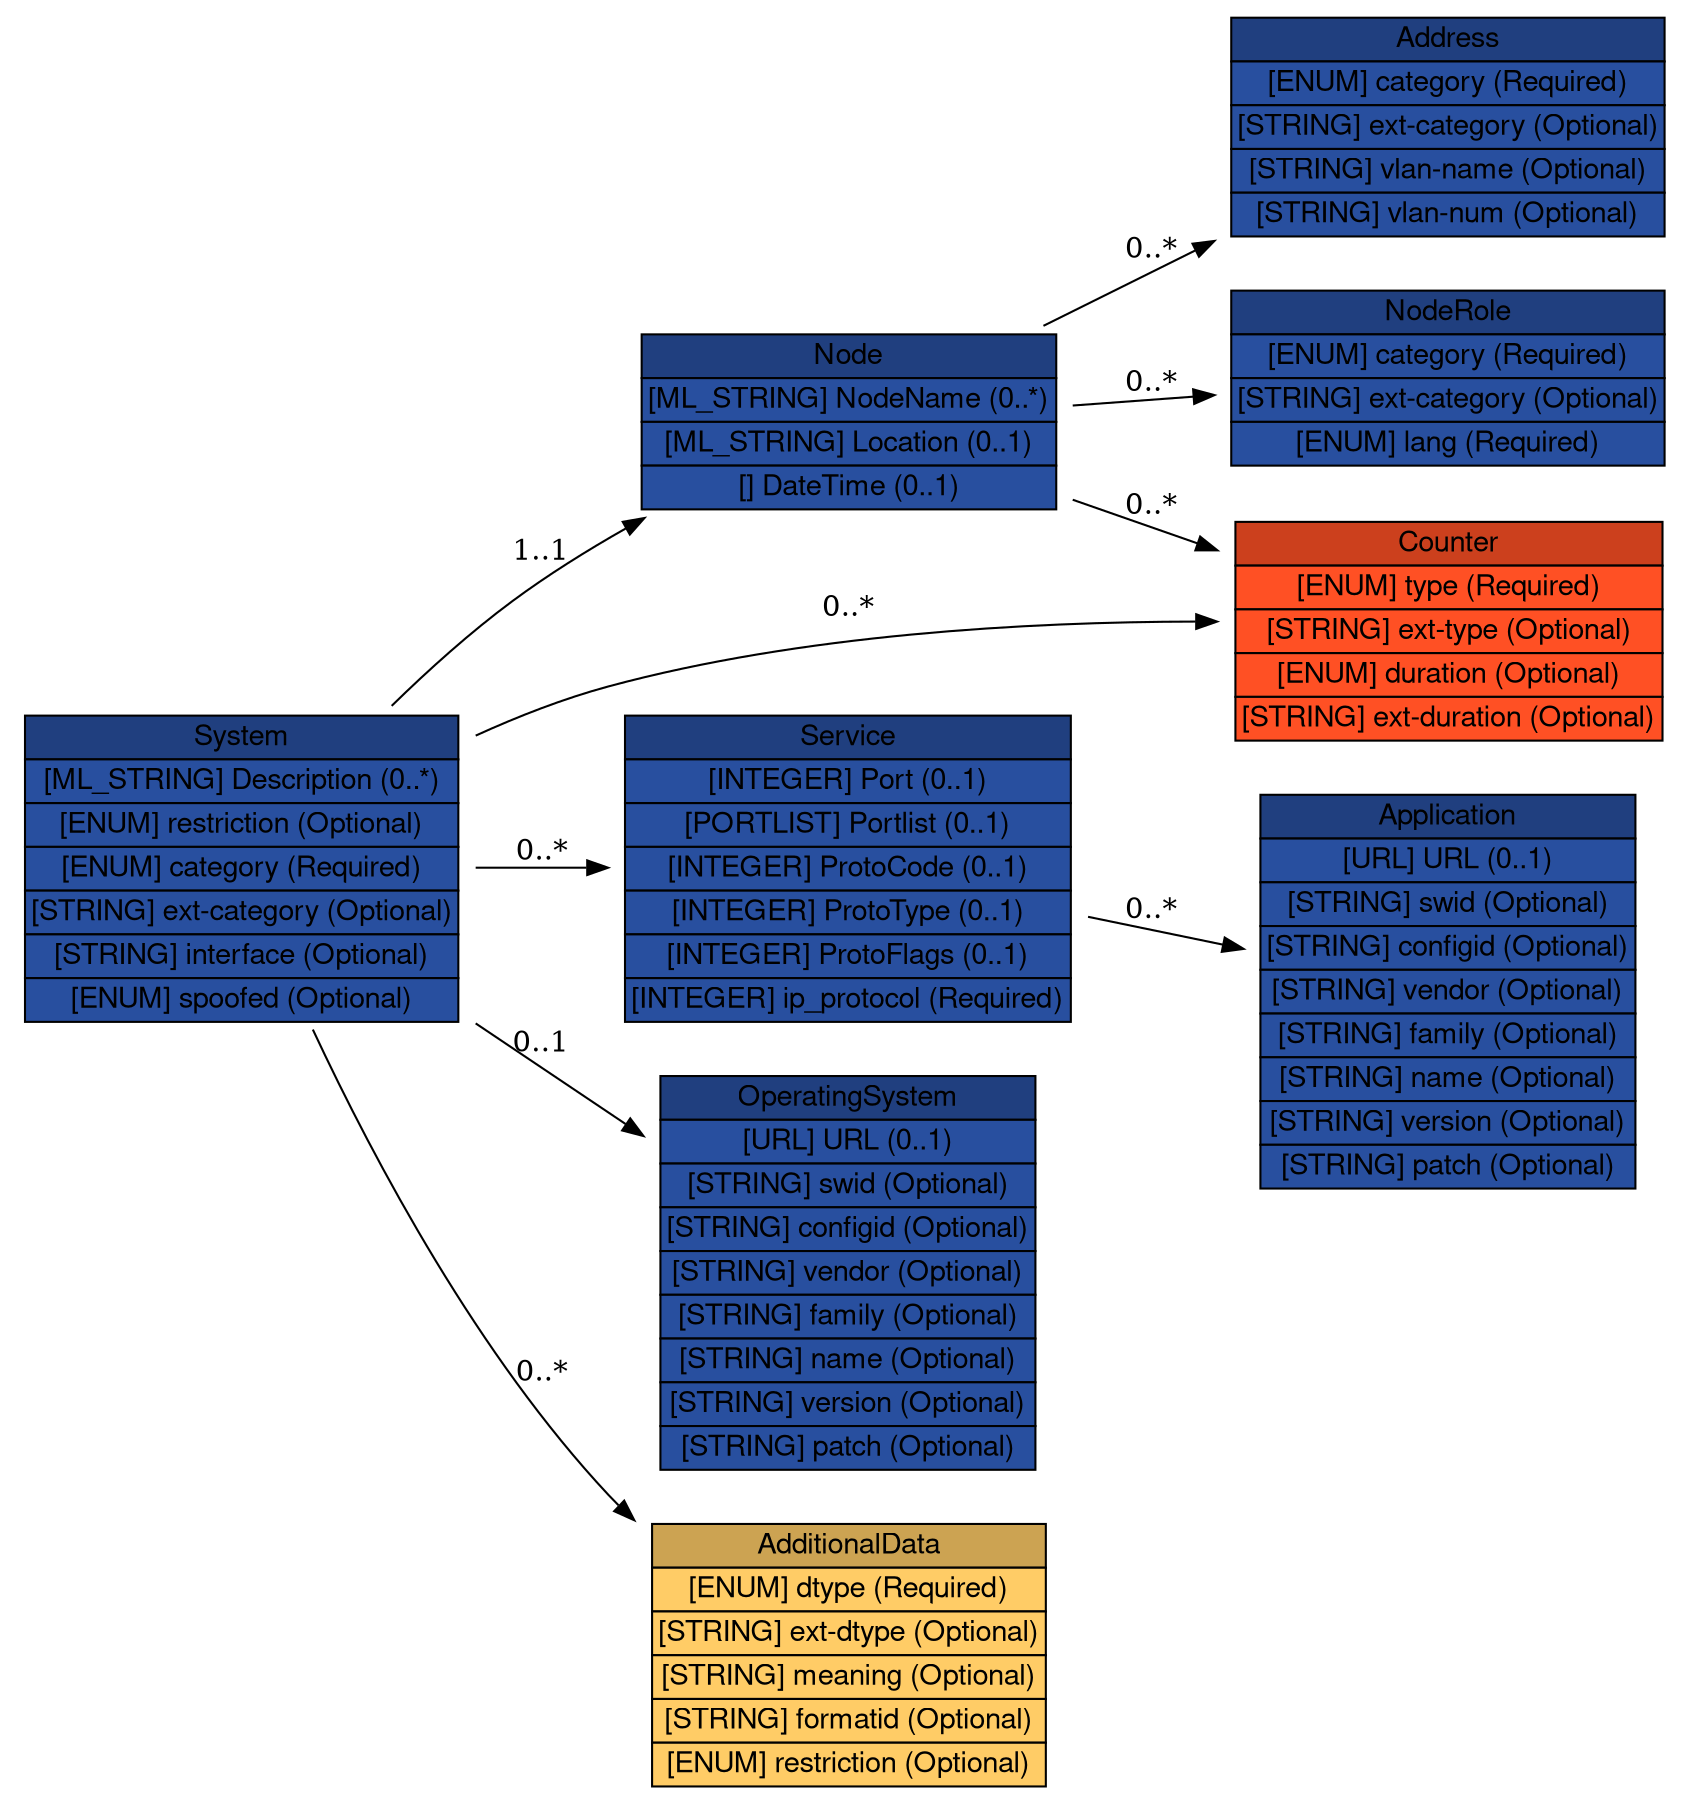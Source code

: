 digraph System {
	graph [bb="0,0,790,857.5",
		rankdir=LR
	];
	node [label="\N"];
	System	 [height=2.1528,
		label=<<table BORDER="0" CELLBORDER="1" CELLSPACING="0"> <tr> <td BGCOLOR="#203f7f" HREF="#" TITLE="The System class describes a system or network involved in an event. The systems or networks represented by this class are categorized according to the role they played in the incident through the category attribute. The value of this category attribute dictates the semantics of the aggregated classes in the System class. If the category attribute has a value of &quot;source&quot;, then the aggregated classes denote the machine and service from which the activity is originating. With a category attribute value of &quot;target&quot; or &quot;intermediary&quot;, then the machine or service is the one targeted in the activity. A value of &quot;sensor&quot; dictates that this System was part of an instrumentation to monitor the network. "><FONT FACE="Nimbus Sans L">System</FONT></td> </tr>" %<tr><td BGCOLOR="#284f9f"  HREF="#" TITLE="A free-form text description of the System."><FONT FACE="Nimbus Sans L">[ML_STRING] Description (0..*)</FONT></td></tr>%<tr><td BGCOLOR="#284f9f"  HREF="#" TITLE="This attribute is defined in Section 3.2."><FONT FACE="Nimbus Sans L">[ENUM] restriction (Optional)</FONT></td></tr>%<tr><td BGCOLOR="#284f9f"  HREF="#" TITLE="Classifies the role the host or network played in the incident.  The possible values are:"><FONT FACE="Nimbus Sans L">[ENUM] category (Required)</FONT></td></tr>%<tr><td BGCOLOR="#284f9f"  HREF="#" TITLE="A means by which to extend the category attribute.  See Section 5.1."><FONT FACE="Nimbus Sans L">[STRING] ext-category (Optional)</FONT></td></tr>%<tr><td BGCOLOR="#284f9f"  HREF="#" TITLE="Specifies the interface on which the event(s) on this System originated.  If the Node class specifies a network rather than a host, this attribute has no meaning."><FONT FACE="Nimbus Sans L">[STRING] interface (Optional)</FONT></td></tr>%<tr><td BGCOLOR="#284f9f"  HREF="#" TITLE="An indication of confidence in whether this System was the true target or attacking host.  The permitted values for this attribute are shown below.  The default value is &quot;unknown&quot;."><FONT FACE="Nimbus Sans L">[ENUM] spoofed (Optional)</FONT></td></tr>%</table>>,
		pos="111,445",
		shape=plaintext,
		width=3.0833];
	"Node"	 [height=1.2778,
		label=<<table BORDER="0" CELLBORDER="1" CELLSPACING="0"> <tr> <td BGCOLOR="#203f7f" HREF="#" TITLE="The Node class names a system (e.g., PC, router) or network. "><FONT FACE="Nimbus Sans L">Node</FONT></td> </tr>" %<tr><td BGCOLOR="#284f9f"  HREF="#" TITLE="The name of the Node (e.g., fully qualified domain name).  This information MUST be provided if no Address information is given."><FONT FACE="Nimbus Sans L">[ML_STRING] NodeName (0..*)</FONT></td></tr>%<tr><td BGCOLOR="#284f9f"  HREF="#" TITLE="A free-from description of the physical location of the equipment."><FONT FACE="Nimbus Sans L">[ML_STRING] Location (0..1)</FONT></td></tr>%<tr><td BGCOLOR="#284f9f"  HREF="#" TITLE="A timestamp of when the resolution between the name and address was performed.  This information SHOULD be provided if both an Address and NodeName are specified."><FONT FACE="Nimbus Sans L">[] DateTime (0..1)</FONT></td></tr>%</table>>,
		pos="395,659",
		shape=plaintext,
		width=2.9583];
	System -> "Node"	 [label="1..1",
		lp="251.5,593.5",
		pos="e,302.24,612.99 182.49,522.83 200.41,540.34 220.19,558.13 240,573 256.5,585.39 274.98,597.18 293.28,607.85"];
	Counter	 [height=1.5694,
		label=<<table BORDER="0" CELLBORDER="1" CELLSPACING="0"> <tr> <td BGCOLOR="#cc401d" HREF="#" TITLE="The Counter class summarize multiple occurrences of some event, or conveys counts or rates on various features (e.g., packets, sessions, events). "><FONT FACE="Nimbus Sans L">Counter</FONT></td> </tr>" %<tr><td BGCOLOR="#FF5024"  HREF="#" TITLE="Specifies the units of the element content."><FONT FACE="Nimbus Sans L">[ENUM] type (Required)</FONT></td></tr>%<tr><td BGCOLOR="#FF5024"  HREF="#" TITLE="A means by which to extend the type attribute. See Section 5.1."><FONT FACE="Nimbus Sans L">[STRING] ext-type (Optional)</FONT></td></tr>%<tr><td BGCOLOR="#FF5024"  HREF="#" TITLE="If present, the Counter class represents a rate rather than a count over the entire event.  In that case, this attribute specifies the denominator of the rate (where the type attribute specified the nominator).  The possible values of this attribute are defined in Section 3.10.2"><FONT FACE="Nimbus Sans L">[ENUM] duration (Optional)</FONT></td></tr>%<tr><td BGCOLOR="#FF5024"  HREF="#" TITLE="A means by which to extend the duration attribute.  See Section 5.1."><FONT FACE="Nimbus Sans L">[STRING] ext-duration (Optional)</FONT></td></tr>%</table>>,
		pos="679,559",
		shape=plaintext,
		width=3.0417];
	System -> Counter	 [label="0..*",
		lp="395,569.5",
		pos="e,569.33,563.33 222.25,509.92 241.33,518.7 261.35,526.55 281,532 372.04,557.23 479.07,563.24 559.2,563.35"];
	Service	 [height=2.1528,
		label=<<table BORDER="0" CELLBORDER="1" CELLSPACING="0"> <tr> <td BGCOLOR="#203f7f" HREF="#" TITLE="The Service class describes a network service of a host or network. The service is identified by specific port or list of ports, along with the application listening on that port. "><FONT FACE="Nimbus Sans L">Service</FONT></td> </tr>" %<tr><td BGCOLOR="#284f9f"  HREF="#" TITLE="A port number."><FONT FACE="Nimbus Sans L">[INTEGER] Port (0..1)</FONT></td></tr>%<tr><td BGCOLOR="#284f9f"  HREF="#" TITLE="A list of port numbers formatted according to Section 2.10."><FONT FACE="Nimbus Sans L">[PORTLIST] Portlist (0..1)</FONT></td></tr>%<tr><td BGCOLOR="#284f9f"  HREF="#" TITLE="A layer-4 protocol-specific code field (e.g., ICMP code field)."><FONT FACE="Nimbus Sans L">[INTEGER] ProtoCode (0..1)</FONT></td></tr>%<tr><td BGCOLOR="#284f9f"  HREF="#" TITLE="A layer-4 protocol specific type field (e.g., ICMP type field)."><FONT FACE="Nimbus Sans L">[INTEGER] ProtoType (0..1)</FONT></td></tr>%<tr><td BGCOLOR="#284f9f"  HREF="#" TITLE="A layer-4 protocol specific flag field (e.g., TCP flag field)."><FONT FACE="Nimbus Sans L">[INTEGER] ProtoFlags (0..1)</FONT></td></tr>%<tr><td BGCOLOR="#284f9f"  HREF="#" TITLE="The IANA protocol number."><FONT FACE="Nimbus Sans L">[INTEGER] ip_protocol (Required)</FONT></td></tr>%</table>>,
		pos="395,445",
		shape=plaintext,
		width=3.1667];
	System -> Service	 [label="0..*",
		lp="251.5,452.5",
		pos="e,280.78,445 222.02,445 238,445 254.52,445 270.73,445"];
	OperatingSystem	 [height=2.7361,
		label=<<table BORDER="0" CELLBORDER="1" CELLSPACING="0"> <tr> <td BGCOLOR="#203f7f" HREF="#" TITLE="The OperatingSystem class describes the operating system running on a System. The definition is identical to the Application class (Section 3.17.1). "><FONT FACE="Nimbus Sans L">OperatingSystem</FONT></td> </tr>" %<tr><td BGCOLOR="#284f9f"  HREF="#" TITLE="A URL describing the application."><FONT FACE="Nimbus Sans L">[URL] URL (0..1)</FONT></td></tr>%<tr><td BGCOLOR="#284f9f"  HREF="#" TITLE="An identifier that can be used to reference this software."><FONT FACE="Nimbus Sans L">[STRING] swid (Optional)</FONT></td></tr>%<tr><td BGCOLOR="#284f9f"  HREF="#" TITLE="An identifier that can be used to reference a particular configuration of this software."><FONT FACE="Nimbus Sans L">[STRING] configid (Optional)</FONT></td></tr>%<tr><td BGCOLOR="#284f9f"  HREF="#" TITLE="Vendor name of the software."><FONT FACE="Nimbus Sans L">[STRING] vendor (Optional)</FONT></td></tr>%<tr><td BGCOLOR="#284f9f"  HREF="#" TITLE="Family of the software."><FONT FACE="Nimbus Sans L">[STRING] family (Optional)</FONT></td></tr>%<tr><td BGCOLOR="#284f9f"  HREF="#" TITLE="Name of the software."><FONT FACE="Nimbus Sans L">[STRING] name (Optional)</FONT></td></tr>%<tr><td BGCOLOR="#284f9f"  HREF="#" TITLE="Version of the software."><FONT FACE="Nimbus Sans L">[STRING] version (Optional)</FONT></td></tr>%<tr><td BGCOLOR="#284f9f"  HREF="#" TITLE="Patch or service pack level of the software."><FONT FACE="Nimbus Sans L">[STRING] patch (Optional)</FONT></td></tr>%</table>>,
		pos="395,251",
		shape=plaintext,
		width=2.7083];
	System -> OperatingSystem	 [label="0..1",
		lp="251.5,360.5",
		pos="e,297.44,317.65 222.02,369.16 244.09,354.08 267.22,338.29 289.11,323.33"];
	AdditionalData	 [height=1.8611,
		label=<<table BORDER="0" CELLBORDER="1" CELLSPACING="0"> <tr> <td BGCOLOR="#cca352" HREF="#" TITLE="The AdditionalData class serves as an extension mechanism for information not otherwise represented in the data model. For relatively simple information, atomic data types (e.g., integers, strings) are provided with a mechanism to annotate their meaning. The class can also be used to extend the data model (and the associated Schema) to support proprietary extensions by encapsulating entire XML documents conforming to another Schema (e.g., IDMEF). A detailed discussion for extending the data model and the schema can be found in Section 5. "><FONT FACE="Nimbus Sans L">AdditionalData</FONT></td> </tr>" %<tr><td BGCOLOR="#FFCC66"  HREF="#" TITLE="The data type of the element content.  The permitted values for this attribute are shown below.  The default value is &quot;string&quot;."><FONT FACE="Nimbus Sans L">[ENUM] dtype (Required)</FONT></td></tr>%<tr><td BGCOLOR="#FFCC66"  HREF="#" TITLE="A means by which to extend the dtype attribute.  See Section 5.1."><FONT FACE="Nimbus Sans L">[STRING] ext-dtype (Optional)</FONT></td></tr>%<tr><td BGCOLOR="#FFCC66"  HREF="#" TITLE="A free-form description of the element content."><FONT FACE="Nimbus Sans L">[STRING] meaning (Optional)</FONT></td></tr>%<tr><td BGCOLOR="#FFCC66"  HREF="#" TITLE="An identifier referencing the format and semantics of the element content."><FONT FACE="Nimbus Sans L">[STRING] formatid (Optional)</FONT></td></tr>%<tr><td BGCOLOR="#FFCC66"  HREF="#" TITLE="This attribute has been defined in Section 3.2."><FONT FACE="Nimbus Sans L">[ENUM] restriction (Optional)</FONT></td></tr>%</table>>,
		pos="395,67",
		shape=plaintext,
		width=2.8194];
	System -> AdditionalData	 [label="0..*",
		lp="251.5,194.5",
		pos="e,293.4,131.72 142.75,367.27 171.91,302.43 219.84,210.26 281,144 282.58,142.29 284.2,140.6 285.87,138.92"];
	Address	 [height=1.5694,
		label=<<table BORDER="0" CELLBORDER="1" CELLSPACING="0"> <tr> <td BGCOLOR="#203f7f" HREF="#" TITLE="The Address class represents a hardware (layer-2), network (layer-3), or application (layer-7) address. "><FONT FACE="Nimbus Sans L">Address</FONT></td> </tr>" %<tr><td BGCOLOR="#284f9f"  HREF="#" TITLE="The type of address represented.  The permitted values for this attribute are shown below.  The default value is &quot;ipv4-addr&quot;."><FONT FACE="Nimbus Sans L">[ENUM] category (Required)</FONT></td></tr>%<tr><td BGCOLOR="#284f9f"  HREF="#" TITLE="A means by which to extend the category attribute.  See Section 5.1."><FONT FACE="Nimbus Sans L">[STRING] ext-category (Optional)</FONT></td></tr>%<tr><td BGCOLOR="#284f9f"  HREF="#" TITLE="The name of the Virtual LAN to which the address belongs."><FONT FACE="Nimbus Sans L">[STRING] vlan-name (Optional)</FONT></td></tr>%<tr><td BGCOLOR="#284f9f"  HREF="#" TITLE="The number of the Virtual LAN to which the address belongs."><FONT FACE="Nimbus Sans L">[STRING] vlan-num (Optional)</FONT></td></tr>%</table>>,
		pos="679,801",
		shape=plaintext,
		width=3.0833];
	"Node" -> Address	 [label="0..*",
		lp="538.5,741.5",
		pos="e,567.93,745.47 487.21,705.1 510.04,716.52 534.84,728.92 558.8,740.9"];
	NodeRole	 [height=1.2778,
		label=<<table BORDER="0" CELLBORDER="1" CELLSPACING="0"> <tr> <td BGCOLOR="#203f7f" HREF="#" TITLE="The NodeRole class describes the intended function performed by a particular host. "><FONT FACE="Nimbus Sans L">NodeRole</FONT></td> </tr>" %<tr><td BGCOLOR="#284f9f"  HREF="#" TITLE="Functionality provided by a node."><FONT FACE="Nimbus Sans L">[ENUM] category (Required)</FONT></td></tr>%<tr><td BGCOLOR="#284f9f"  HREF="#" TITLE="A means by which to extend the category attribute.  See Section 5.1."><FONT FACE="Nimbus Sans L">[STRING] ext-category (Optional)</FONT></td></tr>%<tr><td BGCOLOR="#284f9f"  HREF="#" TITLE="A valid language code per RFC 4646 [7] constrained by the definition of &quot;xs:language&quot;.  The interpretation of this code is described in Section 6."><FONT FACE="Nimbus Sans L">[ENUM] lang (Required)</FONT></td></tr>%</table>>,
		pos="679,680",
		shape=plaintext,
		width=3.0833];
	"Node" -> NodeRole	 [label="0..*",
		lp="538.5,677.5",
		pos="e,567.58,671.76 501.56,666.88 519.84,668.23 538.95,669.64 557.58,671.02"];
	"Node" -> Counter	 [label="0..*",
		lp="538.5,618.5",
		pos="e,569.48,597.56 501.56,621.48 520.63,614.76 540.61,607.73 560.01,600.9"];
	Application	 [height=2.7361,
		label=<<table BORDER="0" CELLBORDER="1" CELLSPACING="0"> <tr> <td BGCOLOR="#203f7f" HREF="#" TITLE="The Application class describes an application running on a System providing a Service. "><FONT FACE="Nimbus Sans L">Application</FONT></td> </tr>" %<tr><td BGCOLOR="#284f9f"  HREF="#" TITLE="A URL describing the application."><FONT FACE="Nimbus Sans L">[URL] URL (0..1)</FONT></td></tr>%<tr><td BGCOLOR="#284f9f"  HREF="#" TITLE="An identifier that can be used to reference this software."><FONT FACE="Nimbus Sans L">[STRING] swid (Optional)</FONT></td></tr>%<tr><td BGCOLOR="#284f9f"  HREF="#" TITLE="An identifier that can be used to reference a particular configuration of this software."><FONT FACE="Nimbus Sans L">[STRING] configid (Optional)</FONT></td></tr>%<tr><td BGCOLOR="#284f9f"  HREF="#" TITLE="Vendor name of the software."><FONT FACE="Nimbus Sans L">[STRING] vendor (Optional)</FONT></td></tr>%<tr><td BGCOLOR="#284f9f"  HREF="#" TITLE="Family of the software."><FONT FACE="Nimbus Sans L">[STRING] family (Optional)</FONT></td></tr>%<tr><td BGCOLOR="#284f9f"  HREF="#" TITLE="Name of the software."><FONT FACE="Nimbus Sans L">[STRING] name (Optional)</FONT></td></tr>%<tr><td BGCOLOR="#284f9f"  HREF="#" TITLE="Version of the software."><FONT FACE="Nimbus Sans L">[STRING] version (Optional)</FONT></td></tr>%<tr><td BGCOLOR="#284f9f"  HREF="#" TITLE="Patch or service pack level of the software."><FONT FACE="Nimbus Sans L">[STRING] patch (Optional)</FONT></td></tr>%</table>>,
		pos="679,386",
		shape=plaintext,
		width=2.7083];
	Service -> Application	 [label="0..*",
		lp="538.5,424.5",
		pos="e,581.38,406.28 509.29,421.26 529.82,416.99 551.15,412.56 571.48,408.34"];
}
